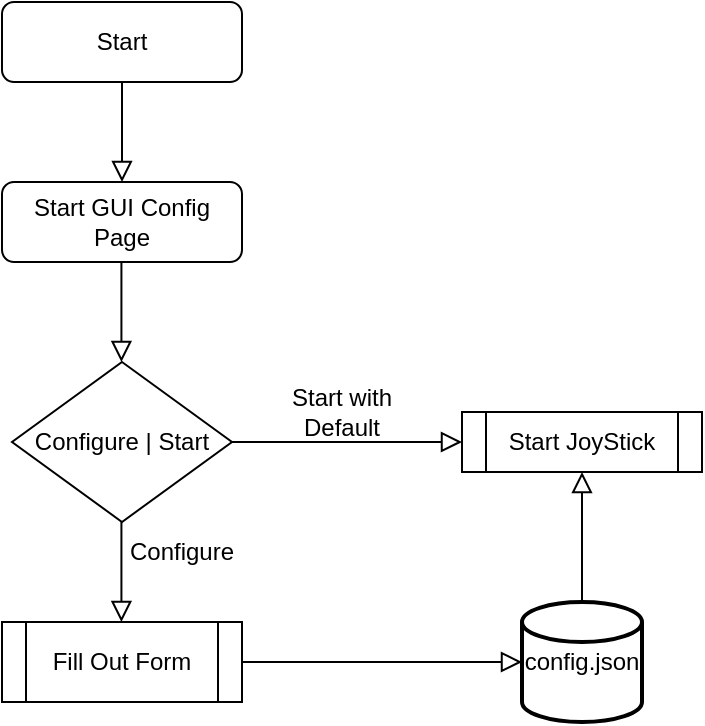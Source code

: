<mxfile version="20.8.16" type="device"><diagram id="C5RBs43oDa-KdzZeNtuy" name="Page-1"><mxGraphModel dx="457" dy="617" grid="1" gridSize="10" guides="1" tooltips="1" connect="1" arrows="1" fold="1" page="1" pageScale="1" pageWidth="827" pageHeight="1169" math="0" shadow="0"><root><mxCell id="WIyWlLk6GJQsqaUBKTNV-0"/><mxCell id="WIyWlLk6GJQsqaUBKTNV-1" parent="WIyWlLk6GJQsqaUBKTNV-0"/><mxCell id="WIyWlLk6GJQsqaUBKTNV-2" value="" style="rounded=0;html=1;jettySize=auto;orthogonalLoop=1;fontSize=11;endArrow=block;endFill=0;endSize=8;strokeWidth=1;shadow=0;labelBackgroundColor=none;edgeStyle=orthogonalEdgeStyle;" parent="WIyWlLk6GJQsqaUBKTNV-1" source="WIyWlLk6GJQsqaUBKTNV-3" edge="1"><mxGeometry relative="1" as="geometry"><mxPoint x="180" y="170" as="targetPoint"/></mxGeometry></mxCell><mxCell id="WIyWlLk6GJQsqaUBKTNV-3" value="Start" style="rounded=1;whiteSpace=wrap;html=1;fontSize=12;glass=0;strokeWidth=1;shadow=0;" parent="WIyWlLk6GJQsqaUBKTNV-1" vertex="1"><mxGeometry x="120" y="80" width="120" height="40" as="geometry"/></mxCell><mxCell id="HeBSbV-J_gXJBy0VPPlV-2" value="Start GUI Config Page" style="rounded=1;whiteSpace=wrap;html=1;fontSize=12;glass=0;strokeWidth=1;shadow=0;" vertex="1" parent="WIyWlLk6GJQsqaUBKTNV-1"><mxGeometry x="120" y="170" width="120" height="40" as="geometry"/></mxCell><mxCell id="HeBSbV-J_gXJBy0VPPlV-6" value="" style="rounded=0;html=1;jettySize=auto;orthogonalLoop=1;fontSize=11;endArrow=block;endFill=0;endSize=8;strokeWidth=1;shadow=0;labelBackgroundColor=none;edgeStyle=orthogonalEdgeStyle;" edge="1" parent="WIyWlLk6GJQsqaUBKTNV-1"><mxGeometry relative="1" as="geometry"><mxPoint x="179.71" y="210" as="sourcePoint"/><mxPoint x="179.71" y="260" as="targetPoint"/></mxGeometry></mxCell><mxCell id="HeBSbV-J_gXJBy0VPPlV-8" value="Configure | Start" style="rhombus;whiteSpace=wrap;html=1;" vertex="1" parent="WIyWlLk6GJQsqaUBKTNV-1"><mxGeometry x="125" y="260" width="110" height="80" as="geometry"/></mxCell><mxCell id="HeBSbV-J_gXJBy0VPPlV-9" value="" style="rounded=0;html=1;jettySize=auto;orthogonalLoop=1;fontSize=11;endArrow=block;endFill=0;endSize=8;strokeWidth=1;shadow=0;labelBackgroundColor=none;edgeStyle=orthogonalEdgeStyle;" edge="1" parent="WIyWlLk6GJQsqaUBKTNV-1"><mxGeometry relative="1" as="geometry"><mxPoint x="179.71" y="340" as="sourcePoint"/><mxPoint x="179.71" y="390" as="targetPoint"/></mxGeometry></mxCell><mxCell id="HeBSbV-J_gXJBy0VPPlV-11" value="Fill Out Form" style="shape=process;whiteSpace=wrap;html=1;backgroundOutline=1;" vertex="1" parent="WIyWlLk6GJQsqaUBKTNV-1"><mxGeometry x="120" y="390" width="120" height="40" as="geometry"/></mxCell><mxCell id="HeBSbV-J_gXJBy0VPPlV-12" value="config.json" style="strokeWidth=2;html=1;shape=mxgraph.flowchart.database;whiteSpace=wrap;" vertex="1" parent="WIyWlLk6GJQsqaUBKTNV-1"><mxGeometry x="380" y="380" width="60" height="60" as="geometry"/></mxCell><mxCell id="HeBSbV-J_gXJBy0VPPlV-13" value="" style="rounded=0;html=1;jettySize=auto;orthogonalLoop=1;fontSize=11;endArrow=block;endFill=0;endSize=8;strokeWidth=1;shadow=0;labelBackgroundColor=none;edgeStyle=orthogonalEdgeStyle;exitX=1;exitY=0.5;exitDx=0;exitDy=0;" edge="1" parent="WIyWlLk6GJQsqaUBKTNV-1" source="HeBSbV-J_gXJBy0VPPlV-11" target="HeBSbV-J_gXJBy0VPPlV-12"><mxGeometry relative="1" as="geometry"><mxPoint x="260" y="410" as="sourcePoint"/><mxPoint x="260" y="470" as="targetPoint"/></mxGeometry></mxCell><mxCell id="HeBSbV-J_gXJBy0VPPlV-15" value="Configure" style="text;html=1;strokeColor=none;fillColor=none;align=center;verticalAlign=middle;whiteSpace=wrap;rounded=0;" vertex="1" parent="WIyWlLk6GJQsqaUBKTNV-1"><mxGeometry x="180" y="340" width="60" height="30" as="geometry"/></mxCell><mxCell id="HeBSbV-J_gXJBy0VPPlV-17" value="" style="rounded=0;html=1;jettySize=auto;orthogonalLoop=1;fontSize=11;endArrow=block;endFill=0;endSize=8;strokeWidth=1;shadow=0;labelBackgroundColor=none;edgeStyle=orthogonalEdgeStyle;exitX=1;exitY=0.5;exitDx=0;exitDy=0;entryX=0;entryY=0.5;entryDx=0;entryDy=0;" edge="1" parent="WIyWlLk6GJQsqaUBKTNV-1" source="HeBSbV-J_gXJBy0VPPlV-8" target="HeBSbV-J_gXJBy0VPPlV-18"><mxGeometry relative="1" as="geometry"><mxPoint x="304.71" y="280" as="sourcePoint"/><mxPoint x="280" y="300" as="targetPoint"/></mxGeometry></mxCell><mxCell id="HeBSbV-J_gXJBy0VPPlV-18" value="Start JoyStick" style="shape=process;whiteSpace=wrap;html=1;backgroundOutline=1;" vertex="1" parent="WIyWlLk6GJQsqaUBKTNV-1"><mxGeometry x="350" y="285" width="120" height="30" as="geometry"/></mxCell><mxCell id="HeBSbV-J_gXJBy0VPPlV-19" value="" style="rounded=0;html=1;jettySize=auto;orthogonalLoop=1;fontSize=11;endArrow=block;endFill=0;endSize=8;strokeWidth=1;shadow=0;labelBackgroundColor=none;edgeStyle=orthogonalEdgeStyle;exitX=0.5;exitY=0;exitDx=0;exitDy=0;exitPerimeter=0;" edge="1" parent="WIyWlLk6GJQsqaUBKTNV-1" source="HeBSbV-J_gXJBy0VPPlV-12" target="HeBSbV-J_gXJBy0VPPlV-18"><mxGeometry relative="1" as="geometry"><mxPoint x="340.0" y="340" as="sourcePoint"/><mxPoint x="340.0" y="390" as="targetPoint"/></mxGeometry></mxCell><mxCell id="HeBSbV-J_gXJBy0VPPlV-20" value="Start with Default" style="text;html=1;strokeColor=none;fillColor=none;align=center;verticalAlign=middle;whiteSpace=wrap;rounded=0;" vertex="1" parent="WIyWlLk6GJQsqaUBKTNV-1"><mxGeometry x="260" y="270" width="60" height="30" as="geometry"/></mxCell></root></mxGraphModel></diagram></mxfile>